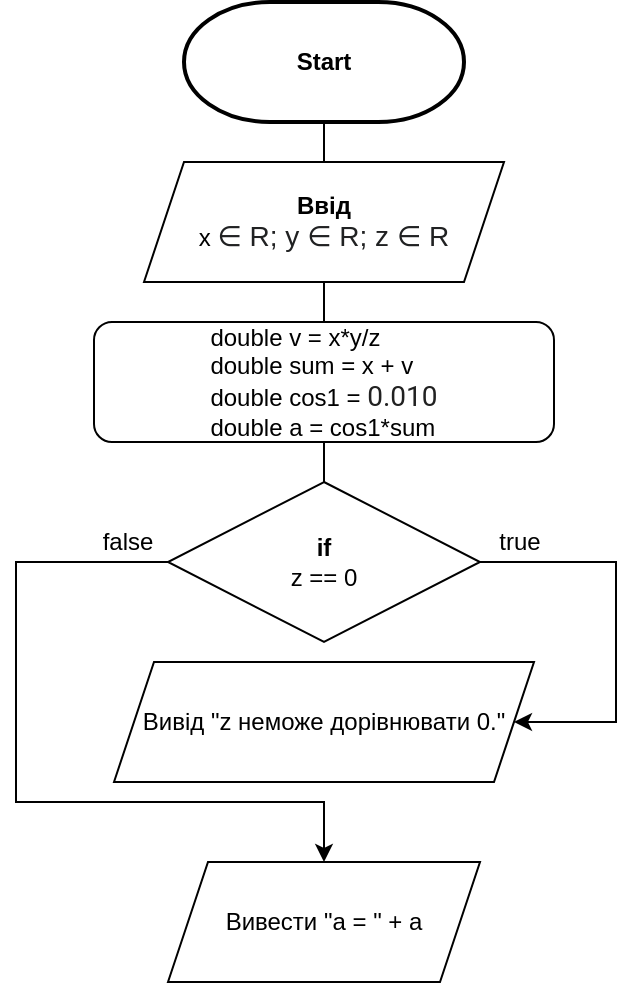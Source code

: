 <mxfile version="14.9.6" type="device"><diagram id="X1KRk2YSPTHvcqaVHukm" name="Страница 1"><mxGraphModel dx="1600" dy="862" grid="1" gridSize="10" guides="1" tooltips="1" connect="1" arrows="1" fold="1" page="1" pageScale="1" pageWidth="827" pageHeight="1169" math="0" shadow="0"><root><mxCell id="0"/><mxCell id="1" parent="0"/><mxCell id="wTDlq67EoCxtMZD_tYhR-1" value="&lt;b&gt;Start&lt;/b&gt;" style="strokeWidth=2;html=1;shape=mxgraph.flowchart.terminator;whiteSpace=wrap;" parent="1" vertex="1"><mxGeometry x="344" y="20" width="140" height="60" as="geometry"/></mxCell><mxCell id="wTDlq67EoCxtMZD_tYhR-2" value="&lt;b&gt;Ввід&lt;/b&gt;&lt;br&gt;x&amp;nbsp;&lt;span style=&quot;color: rgb(32 , 33 , 34) ; font-family: sans-serif ; font-size: 14px ; background-color: rgb(255 , 255 , 255)&quot;&gt;∈ R; y&amp;nbsp;&lt;/span&gt;&lt;span style=&quot;color: rgb(32 , 33 , 34) ; font-family: sans-serif ; font-size: 14px ; background-color: rgb(255 , 255 , 255)&quot;&gt;∈ R; z&amp;nbsp;&lt;/span&gt;&lt;span style=&quot;color: rgb(32 , 33 , 34) ; font-family: sans-serif ; font-size: 14px ; background-color: rgb(255 , 255 , 255)&quot;&gt;∈ R&lt;/span&gt;" style="shape=parallelogram;perimeter=parallelogramPerimeter;whiteSpace=wrap;html=1;fixedSize=1;" parent="1" vertex="1"><mxGeometry x="324" y="100" width="180" height="60" as="geometry"/></mxCell><mxCell id="wTDlq67EoCxtMZD_tYhR-3" value="" style="endArrow=none;html=1;entryX=0.5;entryY=1;entryDx=0;entryDy=0;entryPerimeter=0;exitX=0.5;exitY=0;exitDx=0;exitDy=0;" parent="1" source="wTDlq67EoCxtMZD_tYhR-2" target="wTDlq67EoCxtMZD_tYhR-1" edge="1"><mxGeometry width="50" height="50" relative="1" as="geometry"><mxPoint x="390" y="200" as="sourcePoint"/><mxPoint x="440" y="150" as="targetPoint"/></mxGeometry></mxCell><mxCell id="sWk4HwyRr4_L50VB10HM-1" value="&lt;div style=&quot;text-align: justify&quot;&gt;&lt;span&gt;double&amp;nbsp;v = x*y/z&lt;/span&gt;&lt;/div&gt;&lt;div style=&quot;text-align: justify&quot;&gt;&lt;span&gt;double&amp;nbsp;sum = x + v&lt;/span&gt;&lt;/div&gt;&lt;div style=&quot;text-align: justify&quot;&gt;&lt;span&gt;double&amp;nbsp;cos1 =&amp;nbsp;&lt;/span&gt;&lt;span style=&quot;color: rgb(33 , 33 , 33) ; font-family: &amp;#34;roboto&amp;#34; , &amp;#34;open sans&amp;#34; , &amp;#34;helvetica&amp;#34; , &amp;#34;arial&amp;#34; , sans-serif ; font-size: 14px ; background-color: rgb(255 , 255 , 255)&quot;&gt;0.010&lt;/span&gt;&lt;/div&gt;&lt;div style=&quot;text-align: justify&quot;&gt;&lt;span&gt;double a = cos1*sum&lt;/span&gt;&lt;/div&gt;" style="rounded=1;whiteSpace=wrap;html=1;align=center;" vertex="1" parent="1"><mxGeometry x="299" y="180" width="230" height="60" as="geometry"/></mxCell><mxCell id="sWk4HwyRr4_L50VB10HM-2" value="" style="endArrow=none;html=1;entryX=0.5;entryY=1;entryDx=0;entryDy=0;exitX=0.5;exitY=0;exitDx=0;exitDy=0;" edge="1" parent="1" source="sWk4HwyRr4_L50VB10HM-1" target="wTDlq67EoCxtMZD_tYhR-2"><mxGeometry width="50" height="50" relative="1" as="geometry"><mxPoint x="390" y="460" as="sourcePoint"/><mxPoint x="440" y="410" as="targetPoint"/></mxGeometry></mxCell><mxCell id="sWk4HwyRr4_L50VB10HM-7" style="edgeStyle=orthogonalEdgeStyle;rounded=0;orthogonalLoop=1;jettySize=auto;html=1;entryX=1;entryY=0.5;entryDx=0;entryDy=0;" edge="1" parent="1" source="sWk4HwyRr4_L50VB10HM-3" target="sWk4HwyRr4_L50VB10HM-9"><mxGeometry relative="1" as="geometry"><mxPoint x="474" y="380" as="targetPoint"/><Array as="points"><mxPoint x="560" y="300"/><mxPoint x="560" y="380"/></Array></mxGeometry></mxCell><mxCell id="sWk4HwyRr4_L50VB10HM-11" style="edgeStyle=orthogonalEdgeStyle;rounded=0;orthogonalLoop=1;jettySize=auto;html=1;entryX=0.5;entryY=0;entryDx=0;entryDy=0;startArrow=none;exitX=0;exitY=0.5;exitDx=0;exitDy=0;" edge="1" parent="1" source="sWk4HwyRr4_L50VB10HM-3" target="sWk4HwyRr4_L50VB10HM-10"><mxGeometry relative="1" as="geometry"><Array as="points"><mxPoint x="260" y="300"/><mxPoint x="260" y="420"/><mxPoint x="414" y="420"/></Array></mxGeometry></mxCell><mxCell id="sWk4HwyRr4_L50VB10HM-3" value="&lt;b&gt;if&lt;/b&gt;&lt;br&gt;z == 0" style="rhombus;whiteSpace=wrap;html=1;" vertex="1" parent="1"><mxGeometry x="336" y="260" width="156" height="80" as="geometry"/></mxCell><mxCell id="sWk4HwyRr4_L50VB10HM-4" value="" style="endArrow=none;html=1;entryX=0.5;entryY=1;entryDx=0;entryDy=0;exitX=0.5;exitY=0;exitDx=0;exitDy=0;" edge="1" parent="1" source="sWk4HwyRr4_L50VB10HM-3" target="sWk4HwyRr4_L50VB10HM-1"><mxGeometry width="50" height="50" relative="1" as="geometry"><mxPoint x="390" y="450" as="sourcePoint"/><mxPoint x="440" y="400" as="targetPoint"/></mxGeometry></mxCell><mxCell id="sWk4HwyRr4_L50VB10HM-8" value="true" style="text;html=1;strokeColor=none;fillColor=none;align=center;verticalAlign=middle;whiteSpace=wrap;rounded=0;" vertex="1" parent="1"><mxGeometry x="492" y="280" width="40" height="20" as="geometry"/></mxCell><mxCell id="sWk4HwyRr4_L50VB10HM-9" value="&lt;span&gt;Вивід &quot;z неможе дорівнювати 0.&quot;&lt;/span&gt;" style="shape=parallelogram;perimeter=parallelogramPerimeter;whiteSpace=wrap;html=1;fixedSize=1;" vertex="1" parent="1"><mxGeometry x="309" y="350" width="210" height="60" as="geometry"/></mxCell><mxCell id="sWk4HwyRr4_L50VB10HM-10" value="Вивести &quot;а = &quot; + a" style="shape=parallelogram;perimeter=parallelogramPerimeter;whiteSpace=wrap;html=1;fixedSize=1;" vertex="1" parent="1"><mxGeometry x="336" y="450" width="156" height="60" as="geometry"/></mxCell><mxCell id="sWk4HwyRr4_L50VB10HM-12" value="false" style="text;html=1;strokeColor=none;fillColor=none;align=center;verticalAlign=middle;whiteSpace=wrap;rounded=0;" vertex="1" parent="1"><mxGeometry x="296" y="280" width="40" height="20" as="geometry"/></mxCell></root></mxGraphModel></diagram></mxfile>